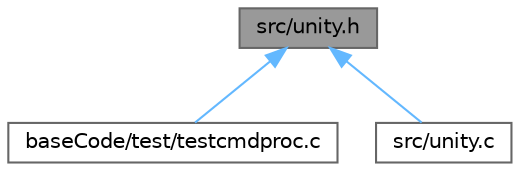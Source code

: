 digraph "src/unity.h"
{
 // LATEX_PDF_SIZE
  bgcolor="transparent";
  edge [fontname=Helvetica,fontsize=10,labelfontname=Helvetica,labelfontsize=10];
  node [fontname=Helvetica,fontsize=10,shape=box,height=0.2,width=0.4];
  Node1 [label="src/unity.h",height=0.2,width=0.4,color="gray40", fillcolor="grey60", style="filled", fontcolor="black",tooltip=" "];
  Node1 -> Node2 [dir="back",color="steelblue1",style="solid"];
  Node2 [label="baseCode/test/testcmdproc.c",height=0.2,width=0.4,color="grey40", fillcolor="white", style="filled",URL="$testcmdproc_8c.html",tooltip="Testing module using Unity for cmdproc."];
  Node1 -> Node3 [dir="back",color="steelblue1",style="solid"];
  Node3 [label="src/unity.c",height=0.2,width=0.4,color="grey40", fillcolor="white", style="filled",URL="$unity_8c.html",tooltip=" "];
}
